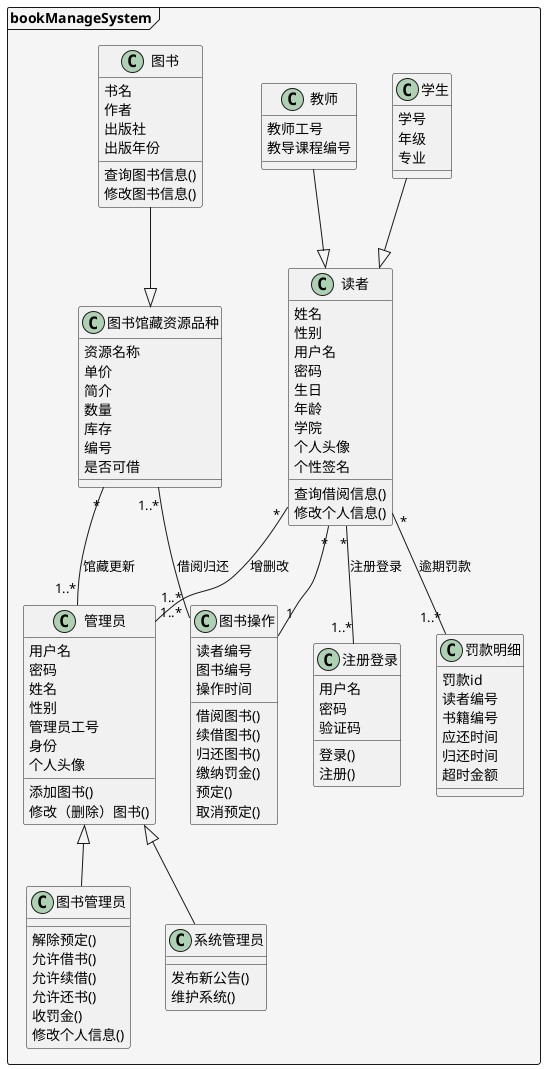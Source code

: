 @startuml

package bookManageSystem <<Frame>> #f5f5f5{
class 读者{
'属性
    姓名
    性别
    用户名
    密码
    生日
    年龄
    学院
    个人头像
    个性签名

'方法
    查询借阅信息()
    修改个人信息()
}
class 教师{
    教师工号
    教导课程编号
}
class 学生{
    学号
    年级
    专业
}

class 管理员{
'属性
    用户名
    密码
    姓名
    性别
    管理员工号
    身份
    个人头像

'方法
    添加图书()
    修改（删除）图书()
}
class 图书管理员{
     解除预定()
     允许借书()
     允许续借()
     允许还书()
     收罚金()
     修改个人信息()
}
class 系统管理员{
     发布新公告()
     维护系统()
}
class 注册登录{
    用户名
    密码
    验证码
    登录()
    注册()
}
class 图书{
    书名
    作者
    出版社
    出版年份

    查询图书信息()
    修改图书信息()
}
class 图书操作{
    读者编号
    图书编号
    操作时间

    借阅图书()
    续借图书()
    归还图书()
    缴纳罚金()
    预定()
    取消预定()
}
class 图书馆藏资源品种{
    资源名称
    单价
    简介
    数量
    库存
    编号
    是否可借
}
class 罚款明细{
    罚款id
    读者编号
    书籍编号
    应还时间
    归还时间
    超时金额
}

    图书 --|> 图书馆藏资源品种
    教师 --|> 读者
    学生 --|> 读者
    管理员<|--图书管理员
    管理员<|--系统管理员
    图书馆藏资源品种"*"--"1..*"管理员:馆藏更新
    读者"*"--"1..*"管理员:增删改
    读者"*"--"1..*"注册登录:注册登录
    读者"*"--"1"图书操作
    读者"*"--"1..*"罚款明细:逾期罚款
    图书馆藏资源品种"1..*"--"1..*"图书操作:借阅归还

}

@enduml